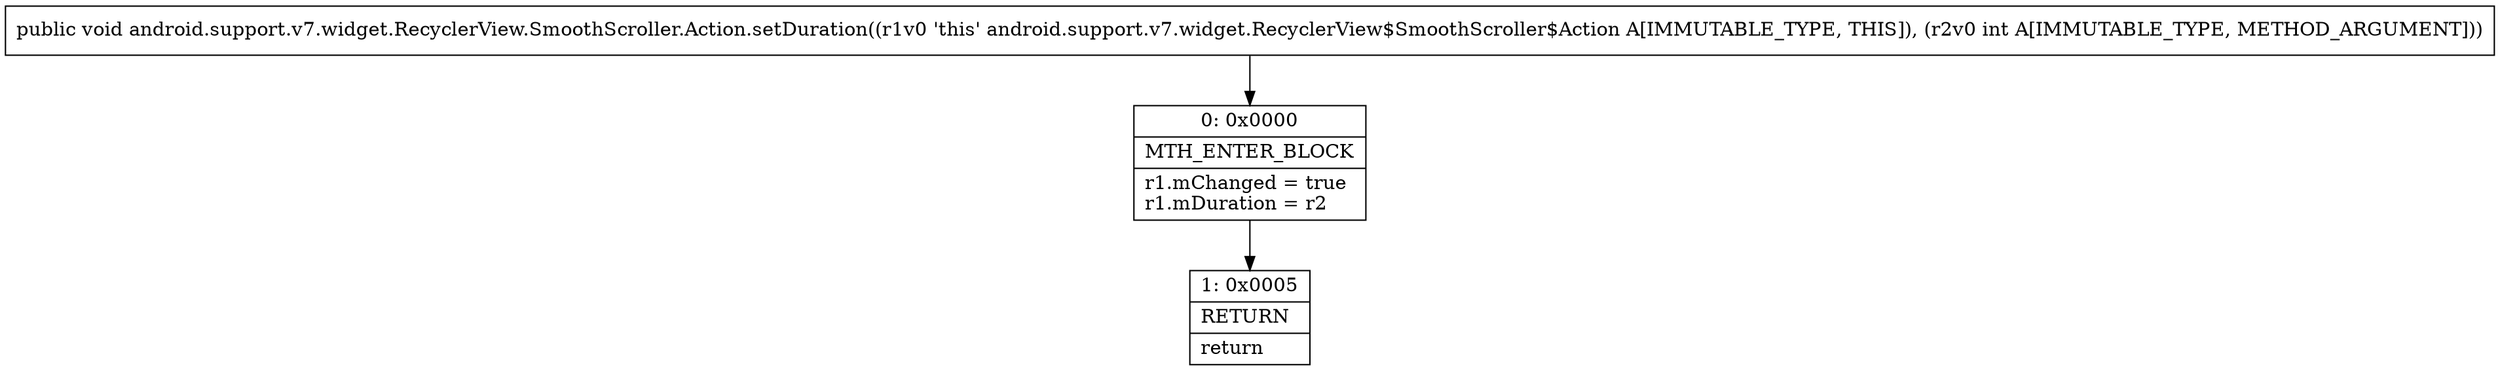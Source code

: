 digraph "CFG forandroid.support.v7.widget.RecyclerView.SmoothScroller.Action.setDuration(I)V" {
Node_0 [shape=record,label="{0\:\ 0x0000|MTH_ENTER_BLOCK\l|r1.mChanged = true\lr1.mDuration = r2\l}"];
Node_1 [shape=record,label="{1\:\ 0x0005|RETURN\l|return\l}"];
MethodNode[shape=record,label="{public void android.support.v7.widget.RecyclerView.SmoothScroller.Action.setDuration((r1v0 'this' android.support.v7.widget.RecyclerView$SmoothScroller$Action A[IMMUTABLE_TYPE, THIS]), (r2v0 int A[IMMUTABLE_TYPE, METHOD_ARGUMENT])) }"];
MethodNode -> Node_0;
Node_0 -> Node_1;
}

